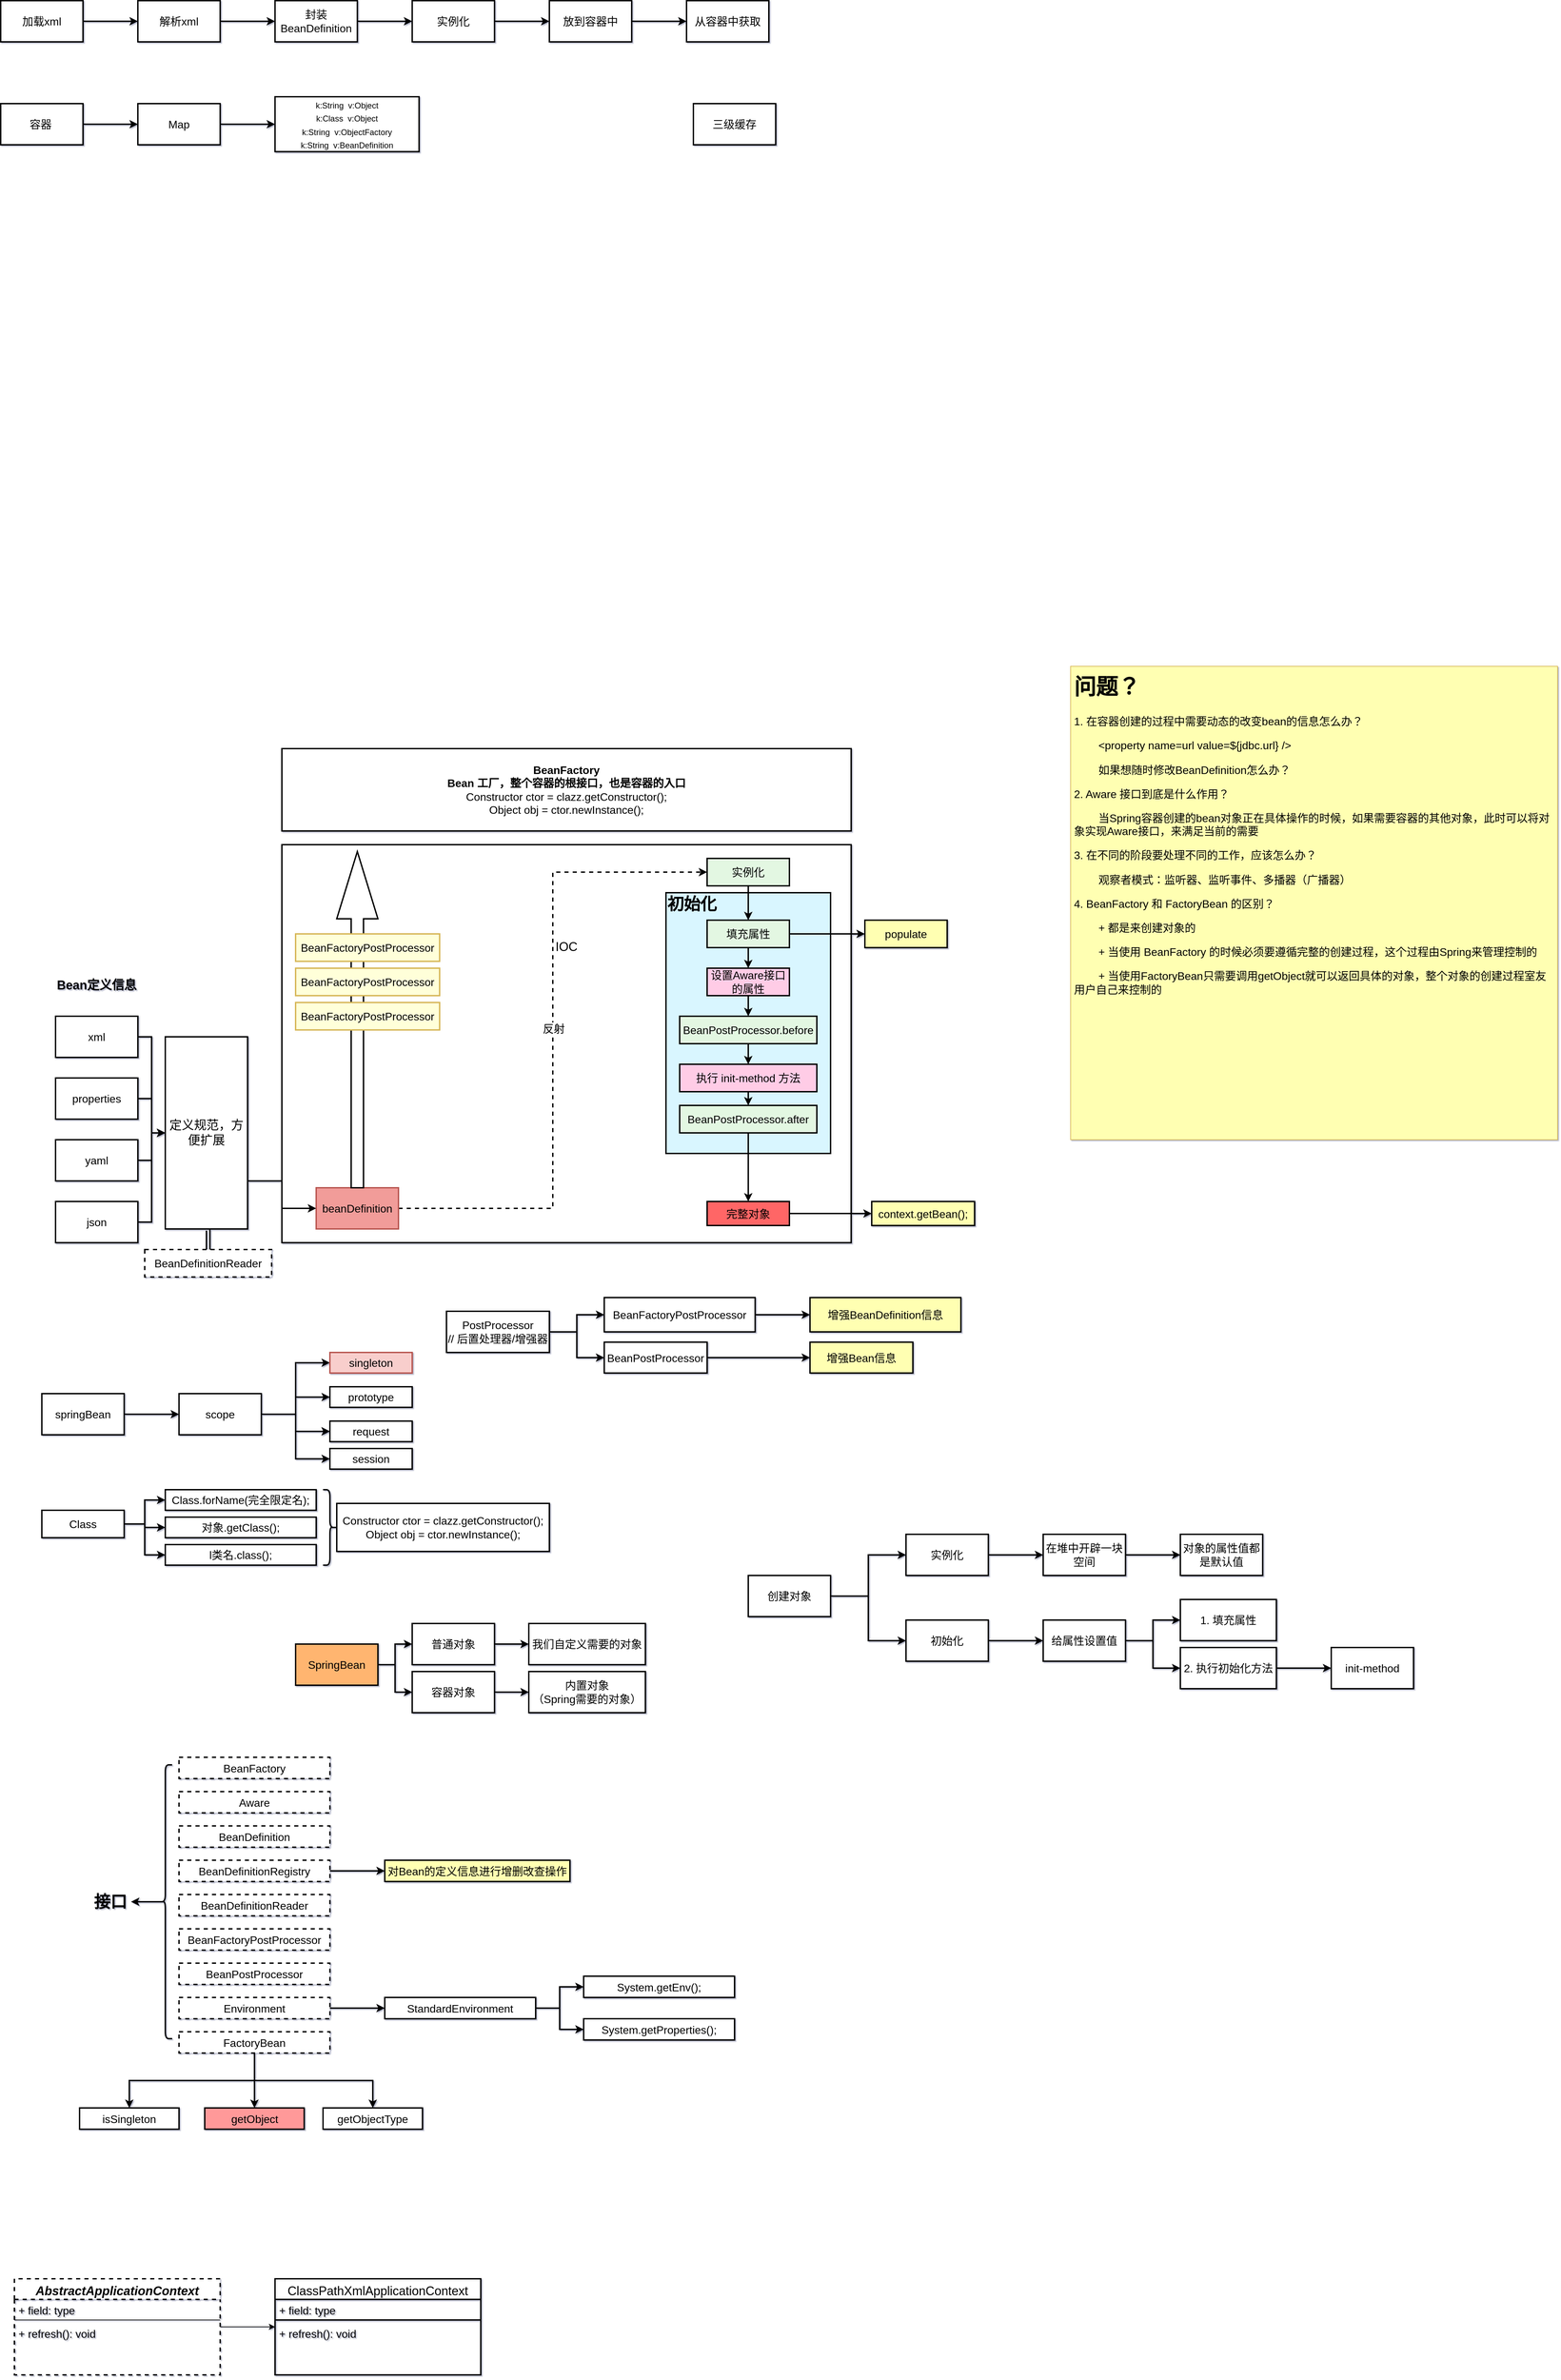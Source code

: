 <mxfile version="16.1.2" type="device"><diagram id="h94k3IBbYcfBOJpzbsNU" name="第 1 页"><mxGraphModel dx="599" dy="926" grid="1" gridSize="10" guides="1" tooltips="1" connect="1" arrows="1" fold="1" page="1" pageScale="1" pageWidth="99999900" pageHeight="9999900" background="#ffffff" math="0" shadow="1"><root><mxCell id="0"/><mxCell id="kZOmRKZ3ix7xUF9Con5X-1" value="背景色" parent="0"/><mxCell id="1" parent="0"/><mxCell id="xll1iTBEpc9FRPmBm3gU-3" value="" style="edgeStyle=orthogonalEdgeStyle;rounded=0;orthogonalLoop=1;jettySize=auto;html=1;strokeWidth=2;" parent="1" source="xll1iTBEpc9FRPmBm3gU-1" target="xll1iTBEpc9FRPmBm3gU-2" edge="1"><mxGeometry relative="1" as="geometry"/></mxCell><mxCell id="xll1iTBEpc9FRPmBm3gU-1" value="&lt;font style=&quot;font-size: 16px&quot;&gt;加载xml&lt;/font&gt;" style="rounded=0;whiteSpace=wrap;html=1;strokeWidth=2;" parent="1" vertex="1"><mxGeometry x="60" y="80" width="120" height="60" as="geometry"/></mxCell><mxCell id="xll1iTBEpc9FRPmBm3gU-5" value="" style="edgeStyle=orthogonalEdgeStyle;rounded=0;orthogonalLoop=1;jettySize=auto;html=1;fontSize=12;fillColor=default;strokeWidth=2;" parent="1" source="xll1iTBEpc9FRPmBm3gU-2" target="xll1iTBEpc9FRPmBm3gU-4" edge="1"><mxGeometry relative="1" as="geometry"/></mxCell><mxCell id="xll1iTBEpc9FRPmBm3gU-2" value="&lt;font style=&quot;font-size: 16px&quot;&gt;解析xml&lt;/font&gt;" style="whiteSpace=wrap;html=1;rounded=0;strokeWidth=2;" parent="1" vertex="1"><mxGeometry x="260" y="80" width="120" height="60" as="geometry"/></mxCell><mxCell id="xll1iTBEpc9FRPmBm3gU-7" value="" style="edgeStyle=orthogonalEdgeStyle;rounded=0;orthogonalLoop=1;jettySize=auto;html=1;fontSize=12;fillColor=default;strokeWidth=2;" parent="1" source="xll1iTBEpc9FRPmBm3gU-4" target="xll1iTBEpc9FRPmBm3gU-6" edge="1"><mxGeometry relative="1" as="geometry"/></mxCell><mxCell id="xll1iTBEpc9FRPmBm3gU-4" value="&lt;font style=&quot;font-size: 16px&quot;&gt;封装&lt;br&gt;BeanDefinition&lt;/font&gt;" style="whiteSpace=wrap;html=1;rounded=0;strokeWidth=2;" parent="1" vertex="1"><mxGeometry x="460" y="80" width="120" height="60" as="geometry"/></mxCell><mxCell id="xll1iTBEpc9FRPmBm3gU-9" value="" style="edgeStyle=orthogonalEdgeStyle;rounded=0;orthogonalLoop=1;jettySize=auto;html=1;fontSize=12;fillColor=default;strokeWidth=2;" parent="1" source="xll1iTBEpc9FRPmBm3gU-6" target="xll1iTBEpc9FRPmBm3gU-8" edge="1"><mxGeometry relative="1" as="geometry"/></mxCell><mxCell id="xll1iTBEpc9FRPmBm3gU-6" value="&lt;font style=&quot;font-size: 16px&quot;&gt;实例化&lt;/font&gt;" style="whiteSpace=wrap;html=1;rounded=0;strokeWidth=2;" parent="1" vertex="1"><mxGeometry x="660" y="80" width="120" height="60" as="geometry"/></mxCell><mxCell id="xll1iTBEpc9FRPmBm3gU-11" value="" style="edgeStyle=orthogonalEdgeStyle;rounded=0;orthogonalLoop=1;jettySize=auto;html=1;fontSize=12;fillColor=default;strokeWidth=2;" parent="1" source="xll1iTBEpc9FRPmBm3gU-8" target="xll1iTBEpc9FRPmBm3gU-10" edge="1"><mxGeometry relative="1" as="geometry"/></mxCell><mxCell id="xll1iTBEpc9FRPmBm3gU-8" value="&lt;font style=&quot;font-size: 16px&quot;&gt;放到容器中&lt;/font&gt;" style="whiteSpace=wrap;html=1;rounded=0;strokeWidth=2;" parent="1" vertex="1"><mxGeometry x="860" y="80" width="120" height="60" as="geometry"/></mxCell><mxCell id="xll1iTBEpc9FRPmBm3gU-10" value="&lt;font style=&quot;font-size: 16px&quot;&gt;从容器中获取&lt;/font&gt;" style="whiteSpace=wrap;html=1;rounded=0;strokeWidth=2;" parent="1" vertex="1"><mxGeometry x="1060" y="80" width="120" height="60" as="geometry"/></mxCell><mxCell id="xll1iTBEpc9FRPmBm3gU-15" value="" style="edgeStyle=orthogonalEdgeStyle;rounded=0;orthogonalLoop=1;jettySize=auto;html=1;fontFamily=Helvetica;fontSize=16;fontColor=default;strokeWidth=2;" parent="1" source="xll1iTBEpc9FRPmBm3gU-12" target="xll1iTBEpc9FRPmBm3gU-14" edge="1"><mxGeometry relative="1" as="geometry"/></mxCell><mxCell id="xll1iTBEpc9FRPmBm3gU-12" value="容器&lt;span style=&quot;white-space: pre&quot;&gt;&#9;&lt;/span&gt;" style="rounded=0;whiteSpace=wrap;html=1;fontFamily=Helvetica;fontSize=16;fontColor=default;strokeColor=default;fillColor=default;strokeWidth=2;" parent="1" vertex="1"><mxGeometry x="60" y="230" width="120" height="60" as="geometry"/></mxCell><mxCell id="xll1iTBEpc9FRPmBm3gU-18" value="" style="edgeStyle=orthogonalEdgeStyle;rounded=0;orthogonalLoop=1;jettySize=auto;html=1;fontFamily=Helvetica;fontSize=16;fontColor=default;strokeWidth=2;" parent="1" source="xll1iTBEpc9FRPmBm3gU-14" target="xll1iTBEpc9FRPmBm3gU-17" edge="1"><mxGeometry relative="1" as="geometry"/></mxCell><mxCell id="xll1iTBEpc9FRPmBm3gU-14" value="Map" style="rounded=0;whiteSpace=wrap;html=1;fontFamily=Helvetica;fontSize=16;fontColor=default;strokeColor=default;fillColor=default;strokeWidth=2;" parent="1" vertex="1"><mxGeometry x="260" y="230" width="120" height="60" as="geometry"/></mxCell><mxCell id="xll1iTBEpc9FRPmBm3gU-17" value="&lt;font style=&quot;font-size: 12px&quot;&gt;k:String&amp;nbsp; v:Object&lt;br&gt;k:Class&amp;nbsp; v:Object&lt;br&gt;k:String&amp;nbsp; v:ObjectFactory&lt;br&gt;k:String&amp;nbsp; v:BeanDefinition&lt;/font&gt;" style="rounded=0;whiteSpace=wrap;html=1;fontFamily=Helvetica;fontSize=16;fontColor=default;strokeColor=default;fillColor=default;strokeWidth=2;" parent="1" vertex="1"><mxGeometry x="460" y="220" width="210" height="80" as="geometry"/></mxCell><mxCell id="xll1iTBEpc9FRPmBm3gU-21" value="三级缓存" style="rounded=0;whiteSpace=wrap;html=1;fontFamily=Helvetica;fontSize=16;fontColor=default;strokeColor=default;fillColor=default;strokeWidth=2;" parent="1" vertex="1"><mxGeometry x="1070" y="230" width="120" height="60" as="geometry"/></mxCell><mxCell id="xll1iTBEpc9FRPmBm3gU-32" style="edgeStyle=orthogonalEdgeStyle;rounded=0;orthogonalLoop=1;jettySize=auto;html=1;exitX=1;exitY=0.5;exitDx=0;exitDy=0;entryX=0;entryY=0.5;entryDx=0;entryDy=0;fontFamily=Helvetica;fontSize=16;fontColor=default;strokeWidth=2;" parent="1" source="xll1iTBEpc9FRPmBm3gU-23" target="xll1iTBEpc9FRPmBm3gU-30" edge="1"><mxGeometry relative="1" as="geometry"/></mxCell><mxCell id="xll1iTBEpc9FRPmBm3gU-23" value="xml" style="rounded=0;whiteSpace=wrap;html=1;fontFamily=Helvetica;fontSize=16;fontColor=default;strokeColor=default;fillColor=default;strokeWidth=2;" parent="1" vertex="1"><mxGeometry x="140" y="1560" width="120" height="60" as="geometry"/></mxCell><mxCell id="xll1iTBEpc9FRPmBm3gU-24" value="&lt;font style=&quot;font-size: 18px&quot;&gt;&lt;b&gt;Bean定义信息&lt;/b&gt;&lt;/font&gt;" style="text;html=1;strokeColor=none;fillColor=none;align=center;verticalAlign=middle;whiteSpace=wrap;rounded=0;fontFamily=Helvetica;fontSize=12;fontColor=default;strokeWidth=2;" parent="1" vertex="1"><mxGeometry x="140" y="1500" width="120" height="30" as="geometry"/></mxCell><mxCell id="xll1iTBEpc9FRPmBm3gU-34" style="edgeStyle=orthogonalEdgeStyle;rounded=0;orthogonalLoop=1;jettySize=auto;html=1;exitX=1;exitY=0.5;exitDx=0;exitDy=0;entryX=0;entryY=0.5;entryDx=0;entryDy=0;fontFamily=Helvetica;fontSize=16;fontColor=default;strokeWidth=2;" parent="1" source="xll1iTBEpc9FRPmBm3gU-25" target="xll1iTBEpc9FRPmBm3gU-30" edge="1"><mxGeometry relative="1" as="geometry"/></mxCell><mxCell id="xll1iTBEpc9FRPmBm3gU-25" value="properties" style="rounded=0;whiteSpace=wrap;html=1;fontFamily=Helvetica;fontSize=16;fontColor=default;strokeColor=default;fillColor=default;strokeWidth=2;" parent="1" vertex="1"><mxGeometry x="140" y="1650" width="120" height="60" as="geometry"/></mxCell><mxCell id="xll1iTBEpc9FRPmBm3gU-36" style="edgeStyle=orthogonalEdgeStyle;rounded=0;orthogonalLoop=1;jettySize=auto;html=1;exitX=1;exitY=0.5;exitDx=0;exitDy=0;entryX=0;entryY=0.5;entryDx=0;entryDy=0;fontFamily=Helvetica;fontSize=16;fontColor=default;strokeWidth=2;" parent="1" source="xll1iTBEpc9FRPmBm3gU-26" target="xll1iTBEpc9FRPmBm3gU-30" edge="1"><mxGeometry relative="1" as="geometry"/></mxCell><mxCell id="xll1iTBEpc9FRPmBm3gU-26" value="yaml" style="rounded=0;whiteSpace=wrap;html=1;fontFamily=Helvetica;fontSize=16;fontColor=default;strokeColor=default;fillColor=default;strokeWidth=2;" parent="1" vertex="1"><mxGeometry x="140" y="1740" width="120" height="60" as="geometry"/></mxCell><mxCell id="xll1iTBEpc9FRPmBm3gU-27" value="IOC&lt;br&gt;&lt;br&gt;&lt;br&gt;&lt;br&gt;&lt;br&gt;&lt;br&gt;&lt;br&gt;&lt;br&gt;&lt;br&gt;&lt;br&gt;&lt;br&gt;&lt;br&gt;&lt;br&gt;&lt;br&gt;" style="rounded=0;whiteSpace=wrap;html=1;fontFamily=Helvetica;fontSize=18;fontColor=default;strokeColor=default;fillColor=default;align=center;strokeWidth=2;" parent="1" vertex="1"><mxGeometry x="470" y="1310" width="830" height="580" as="geometry"/></mxCell><mxCell id="xll1iTBEpc9FRPmBm3gU-39" style="edgeStyle=orthogonalEdgeStyle;rounded=0;orthogonalLoop=1;jettySize=auto;html=1;exitX=1;exitY=0.5;exitDx=0;exitDy=0;entryX=0;entryY=0.5;entryDx=0;entryDy=0;fontFamily=Helvetica;fontSize=16;fontColor=default;strokeWidth=2;" parent="1" source="xll1iTBEpc9FRPmBm3gU-28" target="xll1iTBEpc9FRPmBm3gU-30" edge="1"><mxGeometry relative="1" as="geometry"/></mxCell><mxCell id="xll1iTBEpc9FRPmBm3gU-28" value="json" style="rounded=0;whiteSpace=wrap;html=1;fontFamily=Helvetica;fontSize=16;fontColor=default;strokeColor=default;fillColor=default;strokeWidth=2;" parent="1" vertex="1"><mxGeometry x="140" y="1830" width="120" height="60" as="geometry"/></mxCell><mxCell id="xll1iTBEpc9FRPmBm3gU-69" style="edgeStyle=orthogonalEdgeStyle;rounded=0;orthogonalLoop=1;jettySize=auto;html=1;exitX=1;exitY=0.5;exitDx=0;exitDy=0;entryX=0;entryY=0.5;entryDx=0;entryDy=0;fontFamily=Helvetica;fontSize=16;fontColor=default;strokeWidth=2;dashed=1;" parent="1" source="xll1iTBEpc9FRPmBm3gU-29" target="xll1iTBEpc9FRPmBm3gU-68" edge="1"><mxGeometry relative="1" as="geometry"/></mxCell><mxCell id="xll1iTBEpc9FRPmBm3gU-70" value="反射" style="edgeLabel;html=1;align=center;verticalAlign=middle;resizable=0;points=[];fontSize=16;fontFamily=Helvetica;fontColor=default;" parent="xll1iTBEpc9FRPmBm3gU-69" vertex="1" connectable="0"><mxGeometry x="0.038" y="-1" relative="1" as="geometry"><mxPoint y="1" as="offset"/></mxGeometry></mxCell><mxCell id="xll1iTBEpc9FRPmBm3gU-29" value="beanDefinition" style="rounded=0;whiteSpace=wrap;html=1;fontFamily=Helvetica;fontSize=16;strokeColor=#b85450;fillColor=#F19C99;strokeWidth=2;" parent="1" vertex="1"><mxGeometry x="520" y="1810" width="120" height="60" as="geometry"/></mxCell><mxCell id="xll1iTBEpc9FRPmBm3gU-41" style="edgeStyle=orthogonalEdgeStyle;rounded=0;orthogonalLoop=1;jettySize=auto;html=1;exitX=1;exitY=0.75;exitDx=0;exitDy=0;entryX=0;entryY=0.5;entryDx=0;entryDy=0;fontFamily=Helvetica;fontSize=16;fontColor=default;strokeWidth=2;" parent="1" source="xll1iTBEpc9FRPmBm3gU-30" target="xll1iTBEpc9FRPmBm3gU-29" edge="1"><mxGeometry relative="1" as="geometry"/></mxCell><mxCell id="xll1iTBEpc9FRPmBm3gU-121" style="edgeStyle=orthogonalEdgeStyle;rounded=0;orthogonalLoop=1;jettySize=auto;html=1;exitX=0.5;exitY=1;exitDx=0;exitDy=0;entryX=0.5;entryY=0;entryDx=0;entryDy=0;fontFamily=Helvetica;fontSize=16;fontColor=default;strokeWidth=2;shape=link;" parent="1" source="xll1iTBEpc9FRPmBm3gU-30" target="xll1iTBEpc9FRPmBm3gU-31" edge="1"><mxGeometry relative="1" as="geometry"/></mxCell><mxCell id="xll1iTBEpc9FRPmBm3gU-30" value="定义规范，方便扩展" style="rounded=0;whiteSpace=wrap;html=1;fontFamily=Helvetica;fontSize=18;fontColor=default;strokeColor=default;fillColor=default;strokeWidth=2;" parent="1" vertex="1"><mxGeometry x="300" y="1590" width="120" height="280" as="geometry"/></mxCell><mxCell id="xll1iTBEpc9FRPmBm3gU-31" value="&lt;font style=&quot;font-size: 16px&quot;&gt;BeanDefinitionReader&lt;/font&gt;" style="rounded=0;whiteSpace=wrap;html=1;fontFamily=Helvetica;fontSize=18;fontColor=default;strokeColor=default;fillColor=default;strokeWidth=2;dashed=1;" parent="1" vertex="1"><mxGeometry x="270" y="1900" width="185" height="40" as="geometry"/></mxCell><mxCell id="xll1iTBEpc9FRPmBm3gU-44" value="" style="edgeStyle=orthogonalEdgeStyle;rounded=0;orthogonalLoop=1;jettySize=auto;html=1;fontFamily=Helvetica;fontSize=16;fontColor=default;strokeWidth=2;" parent="1" source="xll1iTBEpc9FRPmBm3gU-42" target="xll1iTBEpc9FRPmBm3gU-43" edge="1"><mxGeometry relative="1" as="geometry"/></mxCell><mxCell id="xll1iTBEpc9FRPmBm3gU-42" value="springBean" style="rounded=0;whiteSpace=wrap;html=1;fontFamily=Helvetica;fontSize=16;fontColor=default;strokeColor=default;fillColor=default;strokeWidth=2;" parent="1" vertex="1"><mxGeometry x="120" y="2110" width="120" height="60" as="geometry"/></mxCell><mxCell id="xll1iTBEpc9FRPmBm3gU-50" value="" style="edgeStyle=orthogonalEdgeStyle;rounded=0;orthogonalLoop=1;jettySize=auto;html=1;fontFamily=Helvetica;fontSize=16;fontColor=default;strokeWidth=2;" parent="1" source="xll1iTBEpc9FRPmBm3gU-43" target="xll1iTBEpc9FRPmBm3gU-49" edge="1"><mxGeometry relative="1" as="geometry"/></mxCell><mxCell id="xll1iTBEpc9FRPmBm3gU-54" style="edgeStyle=orthogonalEdgeStyle;rounded=0;orthogonalLoop=1;jettySize=auto;html=1;exitX=1;exitY=0.5;exitDx=0;exitDy=0;entryX=0;entryY=0.5;entryDx=0;entryDy=0;fontFamily=Helvetica;fontSize=16;fontColor=default;strokeWidth=2;" parent="1" source="xll1iTBEpc9FRPmBm3gU-43" target="xll1iTBEpc9FRPmBm3gU-51" edge="1"><mxGeometry relative="1" as="geometry"/></mxCell><mxCell id="xll1iTBEpc9FRPmBm3gU-55" style="edgeStyle=orthogonalEdgeStyle;rounded=0;orthogonalLoop=1;jettySize=auto;html=1;exitX=1;exitY=0.5;exitDx=0;exitDy=0;entryX=0;entryY=0.5;entryDx=0;entryDy=0;fontFamily=Helvetica;fontSize=16;fontColor=default;strokeWidth=2;" parent="1" source="xll1iTBEpc9FRPmBm3gU-43" target="xll1iTBEpc9FRPmBm3gU-53" edge="1"><mxGeometry relative="1" as="geometry"/></mxCell><mxCell id="xll1iTBEpc9FRPmBm3gU-65" value="" style="edgeStyle=orthogonalEdgeStyle;rounded=0;orthogonalLoop=1;jettySize=auto;html=1;fontFamily=Helvetica;fontSize=16;fontColor=default;strokeWidth=2;" parent="1" source="xll1iTBEpc9FRPmBm3gU-43" target="xll1iTBEpc9FRPmBm3gU-51" edge="1"><mxGeometry relative="1" as="geometry"/></mxCell><mxCell id="xll1iTBEpc9FRPmBm3gU-66" style="edgeStyle=orthogonalEdgeStyle;rounded=0;orthogonalLoop=1;jettySize=auto;html=1;exitX=1;exitY=0.5;exitDx=0;exitDy=0;entryX=0;entryY=0.5;entryDx=0;entryDy=0;fontFamily=Helvetica;fontSize=16;fontColor=default;strokeWidth=2;" parent="1" source="xll1iTBEpc9FRPmBm3gU-43" target="xll1iTBEpc9FRPmBm3gU-45" edge="1"><mxGeometry relative="1" as="geometry"/></mxCell><mxCell id="xll1iTBEpc9FRPmBm3gU-43" value="scope" style="rounded=0;whiteSpace=wrap;html=1;fontFamily=Helvetica;fontSize=16;fontColor=default;strokeColor=default;fillColor=default;strokeWidth=2;" parent="1" vertex="1"><mxGeometry x="320" y="2110" width="120" height="60" as="geometry"/></mxCell><mxCell id="xll1iTBEpc9FRPmBm3gU-45" value="singleton" style="rounded=0;whiteSpace=wrap;html=1;fontFamily=Helvetica;fontSize=16;strokeColor=#b85450;fillColor=#f8cecc;strokeWidth=2;" parent="1" vertex="1"><mxGeometry x="540" y="2050" width="120" height="30" as="geometry"/></mxCell><mxCell id="xll1iTBEpc9FRPmBm3gU-49" value="prototype" style="rounded=0;whiteSpace=wrap;html=1;fontFamily=Helvetica;fontSize=16;fontColor=default;strokeColor=default;fillColor=default;strokeWidth=2;" parent="1" vertex="1"><mxGeometry x="540" y="2100" width="120" height="30" as="geometry"/></mxCell><mxCell id="xll1iTBEpc9FRPmBm3gU-51" value="request" style="rounded=0;whiteSpace=wrap;html=1;fontFamily=Helvetica;fontSize=16;fontColor=default;strokeColor=default;fillColor=default;strokeWidth=2;" parent="1" vertex="1"><mxGeometry x="540" y="2150" width="120" height="30" as="geometry"/></mxCell><mxCell id="xll1iTBEpc9FRPmBm3gU-53" value="session" style="rounded=0;whiteSpace=wrap;html=1;fontFamily=Helvetica;fontSize=16;fontColor=default;strokeColor=default;fillColor=default;strokeWidth=2;" parent="1" vertex="1"><mxGeometry x="540" y="2190" width="120" height="30" as="geometry"/></mxCell><mxCell id="xll1iTBEpc9FRPmBm3gU-58" value="" style="edgeStyle=orthogonalEdgeStyle;rounded=0;orthogonalLoop=1;jettySize=auto;html=1;fontFamily=Helvetica;fontSize=16;fontColor=default;strokeWidth=2;" parent="1" source="xll1iTBEpc9FRPmBm3gU-56" target="xll1iTBEpc9FRPmBm3gU-57" edge="1"><mxGeometry relative="1" as="geometry"/></mxCell><mxCell id="xll1iTBEpc9FRPmBm3gU-61" style="edgeStyle=orthogonalEdgeStyle;rounded=0;orthogonalLoop=1;jettySize=auto;html=1;exitX=1;exitY=0.5;exitDx=0;exitDy=0;entryX=0;entryY=0.5;entryDx=0;entryDy=0;fontFamily=Helvetica;fontSize=16;fontColor=default;strokeWidth=2;" parent="1" source="xll1iTBEpc9FRPmBm3gU-56" target="xll1iTBEpc9FRPmBm3gU-59" edge="1"><mxGeometry relative="1" as="geometry"/></mxCell><mxCell id="xll1iTBEpc9FRPmBm3gU-62" style="edgeStyle=orthogonalEdgeStyle;rounded=0;orthogonalLoop=1;jettySize=auto;html=1;exitX=1;exitY=0.5;exitDx=0;exitDy=0;entryX=0;entryY=0.5;entryDx=0;entryDy=0;fontFamily=Helvetica;fontSize=16;fontColor=default;strokeWidth=2;" parent="1" source="xll1iTBEpc9FRPmBm3gU-56" target="xll1iTBEpc9FRPmBm3gU-60" edge="1"><mxGeometry relative="1" as="geometry"/></mxCell><mxCell id="xll1iTBEpc9FRPmBm3gU-56" value="Class" style="rounded=0;whiteSpace=wrap;html=1;fontFamily=Helvetica;fontSize=16;fontColor=default;strokeColor=default;strokeWidth=2;fillColor=default;" parent="1" vertex="1"><mxGeometry x="120" y="2280" width="120" height="40" as="geometry"/></mxCell><mxCell id="xll1iTBEpc9FRPmBm3gU-57" value="Class.forName(完全限定名);" style="rounded=0;whiteSpace=wrap;html=1;fontFamily=Helvetica;fontSize=16;fontColor=default;strokeColor=default;strokeWidth=2;fillColor=default;" parent="1" vertex="1"><mxGeometry x="300" y="2250" width="220" height="30" as="geometry"/></mxCell><mxCell id="xll1iTBEpc9FRPmBm3gU-59" value="对象.getClass();" style="rounded=0;whiteSpace=wrap;html=1;fontFamily=Helvetica;fontSize=16;fontColor=default;strokeColor=default;strokeWidth=2;fillColor=default;" parent="1" vertex="1"><mxGeometry x="300" y="2290" width="220" height="30" as="geometry"/></mxCell><mxCell id="xll1iTBEpc9FRPmBm3gU-60" value="l类名.class();" style="rounded=0;whiteSpace=wrap;html=1;fontFamily=Helvetica;fontSize=16;fontColor=default;strokeColor=default;strokeWidth=2;fillColor=default;" parent="1" vertex="1"><mxGeometry x="300" y="2330" width="220" height="30" as="geometry"/></mxCell><mxCell id="xll1iTBEpc9FRPmBm3gU-63" value="" style="shape=curlyBracket;whiteSpace=wrap;html=1;rounded=1;flipH=1;fontFamily=Helvetica;fontSize=16;fontColor=default;strokeColor=default;strokeWidth=2;fillColor=default;" parent="1" vertex="1"><mxGeometry x="530" y="2250" width="20" height="110" as="geometry"/></mxCell><mxCell id="xll1iTBEpc9FRPmBm3gU-64" value="Constructor ctor = clazz.getConstructor();&lt;br&gt;Object obj = ctor.newInstance();" style="rounded=0;whiteSpace=wrap;html=1;fontFamily=Helvetica;fontSize=16;fontColor=default;strokeColor=default;strokeWidth=2;fillColor=default;" parent="1" vertex="1"><mxGeometry x="550" y="2270" width="310" height="70" as="geometry"/></mxCell><mxCell id="xll1iTBEpc9FRPmBm3gU-67" value="&lt;b&gt;BeanFactory&lt;br&gt;Bean 工厂，整个容器的根接口，也是容器的入口&lt;br&gt;&lt;/b&gt;Constructor ctor = clazz.getConstructor();&lt;br&gt;Object obj = ctor.newInstance();&lt;b&gt;&lt;br&gt;&lt;/b&gt;" style="rounded=0;whiteSpace=wrap;html=1;fontFamily=Helvetica;fontSize=16;fontColor=default;strokeColor=default;strokeWidth=2;fillColor=default;" parent="1" vertex="1"><mxGeometry x="470" y="1170" width="830" height="120" as="geometry"/></mxCell><mxCell id="xll1iTBEpc9FRPmBm3gU-68" value="实例化" style="rounded=0;whiteSpace=wrap;html=1;fontFamily=Helvetica;fontSize=16;fontColor=default;strokeColor=default;fillColor=#E3F7E2;strokeWidth=2;" parent="1" vertex="1"><mxGeometry x="1090" y="1330" width="120" height="40" as="geometry"/></mxCell><mxCell id="xll1iTBEpc9FRPmBm3gU-71" value="&lt;p style=&quot;line-height: 0&quot;&gt;&lt;/p&gt;&lt;h1&gt;问题？&lt;/h1&gt;&lt;p&gt;1. 在容器创建的过程中需要动态的改变bean的信息怎么办？&lt;/p&gt;&lt;p&gt;&lt;span style=&quot;white-space: pre&quot;&gt;&#9;&lt;/span&gt;&amp;lt;property name=url value=${jdbc.url} /&amp;gt;&lt;br&gt;&lt;/p&gt;&lt;p&gt;&lt;span style=&quot;white-space: pre&quot;&gt;&#9;&lt;/span&gt;如果想随时修改BeanDefinition怎么办？&lt;br&gt;&lt;/p&gt;&lt;p&gt;2. Aware 接口到底是什么作用？&lt;/p&gt;&lt;p&gt;&lt;span style=&quot;white-space: pre&quot;&gt;&#9;&lt;/span&gt;当Spring容器创建的bean对象正在具体操作的时候，如果需要容器的其他对象，此时可以将对象实现Aware接口，来满足当前的需要&lt;br&gt;&lt;/p&gt;&lt;p&gt;3. 在不同的阶段要处理不同的工作，应该怎么办？&lt;/p&gt;&lt;p&gt;&lt;span style=&quot;white-space: pre&quot;&gt;&#9;&lt;/span&gt;观察者模式：监听器、监听事件、多播器（广播器）&lt;br&gt;&lt;/p&gt;&lt;p&gt;4. BeanFactory 和 FactoryBean 的区别？&lt;/p&gt;&lt;p&gt;&lt;span style=&quot;white-space: pre&quot;&gt;&#9;&lt;/span&gt;+ 都是来创建对象的&lt;br&gt;&lt;/p&gt;&lt;p&gt;&lt;span style=&quot;white-space: pre&quot;&gt;&#9;&lt;/span&gt;+ 当使用 BeanFactory 的时候必须要遵循完整的创建过程，这个过程由Spring来管理控制的&lt;br&gt;&lt;/p&gt;&lt;p&gt;&lt;span style=&quot;white-space: pre&quot;&gt;&#9;&lt;/span&gt;+ 当使用FactoryBean只需要调用getObject就可以返回具体的对象，整个对象的创建过程室友用户自己来控制的&lt;br&gt;&lt;/p&gt;&lt;p&gt;&lt;/p&gt;" style="text;html=1;strokeColor=#d6b656;fillColor=#FFFFB2;spacing=5;spacingTop=-20;whiteSpace=wrap;overflow=hidden;rounded=0;fontFamily=Helvetica;fontSize=16;" parent="1" vertex="1"><mxGeometry x="1620" y="1050" width="710" height="690" as="geometry"/></mxCell><mxCell id="xll1iTBEpc9FRPmBm3gU-72" value="" style="shape=singleArrow;direction=north;whiteSpace=wrap;html=1;rounded=0;fontFamily=Helvetica;fontSize=16;fontColor=default;strokeColor=default;strokeWidth=2;fillColor=none;" parent="1" vertex="1"><mxGeometry x="550" y="1320" width="60" height="490" as="geometry"/></mxCell><mxCell id="xll1iTBEpc9FRPmBm3gU-73" value="BeanFactoryPostProcessor" style="rounded=0;whiteSpace=wrap;html=1;fontFamily=Helvetica;fontSize=16;strokeColor=#d6b656;fillColor=#FFFFD9;strokeWidth=2;" parent="1" vertex="1"><mxGeometry x="490" y="1440" width="210" height="40" as="geometry"/></mxCell><mxCell id="xll1iTBEpc9FRPmBm3gU-76" value="" style="edgeStyle=orthogonalEdgeStyle;rounded=0;orthogonalLoop=1;jettySize=auto;html=1;fontFamily=Helvetica;fontSize=16;fontColor=default;strokeWidth=2;" parent="1" source="xll1iTBEpc9FRPmBm3gU-74" target="xll1iTBEpc9FRPmBm3gU-75" edge="1"><mxGeometry relative="1" as="geometry"/></mxCell><mxCell id="xll1iTBEpc9FRPmBm3gU-78" value="" style="edgeStyle=orthogonalEdgeStyle;rounded=0;orthogonalLoop=1;jettySize=auto;html=1;fontFamily=Helvetica;fontSize=16;fontColor=default;strokeWidth=2;" parent="1" source="xll1iTBEpc9FRPmBm3gU-74" target="xll1iTBEpc9FRPmBm3gU-77" edge="1"><mxGeometry relative="1" as="geometry"/></mxCell><mxCell id="xll1iTBEpc9FRPmBm3gU-74" value="PostProcessor&lt;br&gt;// 后置处理器/增强器" style="rounded=0;whiteSpace=wrap;html=1;fontFamily=Helvetica;fontSize=16;fontColor=default;strokeColor=default;fillColor=default;strokeWidth=2;" parent="1" vertex="1"><mxGeometry x="710" y="1990" width="150" height="60" as="geometry"/></mxCell><mxCell id="xll1iTBEpc9FRPmBm3gU-80" value="" style="edgeStyle=orthogonalEdgeStyle;rounded=0;orthogonalLoop=1;jettySize=auto;html=1;fontFamily=Helvetica;fontSize=16;fontColor=default;strokeWidth=2;" parent="1" source="xll1iTBEpc9FRPmBm3gU-75" target="xll1iTBEpc9FRPmBm3gU-79" edge="1"><mxGeometry relative="1" as="geometry"/></mxCell><mxCell id="xll1iTBEpc9FRPmBm3gU-75" value="BeanFactoryPostProcessor" style="rounded=0;whiteSpace=wrap;html=1;fontFamily=Helvetica;fontSize=16;fontColor=default;strokeColor=default;fillColor=default;strokeWidth=2;" parent="1" vertex="1"><mxGeometry x="940" y="1970" width="220" height="50" as="geometry"/></mxCell><mxCell id="xll1iTBEpc9FRPmBm3gU-82" value="" style="edgeStyle=orthogonalEdgeStyle;rounded=0;orthogonalLoop=1;jettySize=auto;html=1;fontFamily=Helvetica;fontSize=16;fontColor=default;strokeWidth=2;" parent="1" source="xll1iTBEpc9FRPmBm3gU-77" target="xll1iTBEpc9FRPmBm3gU-81" edge="1"><mxGeometry relative="1" as="geometry"/></mxCell><mxCell id="xll1iTBEpc9FRPmBm3gU-77" value="BeanPostProcessor" style="rounded=0;whiteSpace=wrap;html=1;fontFamily=Helvetica;fontSize=16;fontColor=default;strokeColor=default;fillColor=default;strokeWidth=2;" parent="1" vertex="1"><mxGeometry x="940" y="2035" width="150" height="45" as="geometry"/></mxCell><mxCell id="xll1iTBEpc9FRPmBm3gU-79" value="增强BeanDefinition信息" style="rounded=0;whiteSpace=wrap;html=1;fontFamily=Helvetica;fontSize=16;strokeColor=default;fillColor=#FFFFB2;strokeWidth=2;" parent="1" vertex="1"><mxGeometry x="1240" y="1970" width="220" height="50" as="geometry"/></mxCell><mxCell id="xll1iTBEpc9FRPmBm3gU-81" value="增强Bean信息" style="rounded=0;whiteSpace=wrap;html=1;fontFamily=Helvetica;fontSize=16;strokeColor=default;fillColor=#FFFFB2;strokeWidth=2;" parent="1" vertex="1"><mxGeometry x="1240" y="2035" width="150" height="45" as="geometry"/></mxCell><mxCell id="xll1iTBEpc9FRPmBm3gU-83" value="BeanFactoryPostProcessor" style="rounded=0;whiteSpace=wrap;html=1;fontFamily=Helvetica;fontSize=16;fontColor=default;strokeColor=#d6b656;fillColor=#FFFFD9;strokeWidth=2;" parent="1" vertex="1"><mxGeometry x="490" y="1490" width="210" height="40" as="geometry"/></mxCell><mxCell id="xll1iTBEpc9FRPmBm3gU-84" value="BeanFactoryPostProcessor" style="rounded=0;whiteSpace=wrap;html=1;fontFamily=Helvetica;fontSize=16;fontColor=default;strokeColor=#d6b656;fillColor=#FFFFD9;strokeWidth=2;" parent="1" vertex="1"><mxGeometry x="490" y="1540" width="210" height="40" as="geometry"/></mxCell><mxCell id="xll1iTBEpc9FRPmBm3gU-88" value="" style="edgeStyle=orthogonalEdgeStyle;rounded=0;orthogonalLoop=1;jettySize=auto;html=1;fontFamily=Helvetica;fontSize=16;fontColor=default;strokeWidth=2;" parent="1" source="xll1iTBEpc9FRPmBm3gU-85" target="xll1iTBEpc9FRPmBm3gU-87" edge="1"><mxGeometry relative="1" as="geometry"/></mxCell><mxCell id="xll1iTBEpc9FRPmBm3gU-85" value="实例化" style="rounded=0;whiteSpace=wrap;html=1;fontFamily=Helvetica;fontSize=16;fontColor=default;strokeColor=default;fillColor=default;strokeWidth=2;" parent="1" vertex="1"><mxGeometry x="1380" y="2315" width="120" height="60" as="geometry"/></mxCell><mxCell id="xll1iTBEpc9FRPmBm3gU-92" value="" style="edgeStyle=orthogonalEdgeStyle;rounded=0;orthogonalLoop=1;jettySize=auto;html=1;fontFamily=Helvetica;fontSize=16;fontColor=default;strokeWidth=2;" parent="1" source="xll1iTBEpc9FRPmBm3gU-86" target="xll1iTBEpc9FRPmBm3gU-91" edge="1"><mxGeometry relative="1" as="geometry"/></mxCell><mxCell id="xll1iTBEpc9FRPmBm3gU-86" value="初始化" style="rounded=0;whiteSpace=wrap;html=1;fontFamily=Helvetica;fontSize=16;fontColor=default;strokeColor=default;fillColor=default;strokeWidth=2;" parent="1" vertex="1"><mxGeometry x="1380" y="2440" width="120" height="60" as="geometry"/></mxCell><mxCell id="xll1iTBEpc9FRPmBm3gU-90" value="" style="edgeStyle=orthogonalEdgeStyle;rounded=0;orthogonalLoop=1;jettySize=auto;html=1;fontFamily=Helvetica;fontSize=16;fontColor=default;strokeWidth=2;" parent="1" source="xll1iTBEpc9FRPmBm3gU-87" target="xll1iTBEpc9FRPmBm3gU-89" edge="1"><mxGeometry relative="1" as="geometry"/></mxCell><mxCell id="xll1iTBEpc9FRPmBm3gU-87" value="在堆中开辟一块空间" style="rounded=0;whiteSpace=wrap;html=1;fontFamily=Helvetica;fontSize=16;fontColor=default;strokeColor=default;fillColor=default;strokeWidth=2;" parent="1" vertex="1"><mxGeometry x="1580" y="2315" width="120" height="60" as="geometry"/></mxCell><mxCell id="xll1iTBEpc9FRPmBm3gU-89" value="对象的属性值都是默认值" style="rounded=0;whiteSpace=wrap;html=1;fontFamily=Helvetica;fontSize=16;fontColor=default;strokeColor=default;fillColor=default;strokeWidth=2;" parent="1" vertex="1"><mxGeometry x="1780" y="2315" width="120" height="60" as="geometry"/></mxCell><mxCell id="xll1iTBEpc9FRPmBm3gU-94" value="" style="edgeStyle=orthogonalEdgeStyle;rounded=0;orthogonalLoop=1;jettySize=auto;html=1;fontFamily=Helvetica;fontSize=16;fontColor=default;strokeWidth=2;" parent="1" source="xll1iTBEpc9FRPmBm3gU-91" target="xll1iTBEpc9FRPmBm3gU-93" edge="1"><mxGeometry relative="1" as="geometry"/></mxCell><mxCell id="xll1iTBEpc9FRPmBm3gU-96" value="" style="edgeStyle=orthogonalEdgeStyle;rounded=0;orthogonalLoop=1;jettySize=auto;html=1;fontFamily=Helvetica;fontSize=16;fontColor=default;strokeWidth=2;" parent="1" source="xll1iTBEpc9FRPmBm3gU-91" target="xll1iTBEpc9FRPmBm3gU-95" edge="1"><mxGeometry relative="1" as="geometry"/></mxCell><mxCell id="xll1iTBEpc9FRPmBm3gU-91" value="给属性设置值" style="rounded=0;whiteSpace=wrap;html=1;fontFamily=Helvetica;fontSize=16;fontColor=default;strokeColor=default;fillColor=default;strokeWidth=2;" parent="1" vertex="1"><mxGeometry x="1580" y="2440" width="120" height="60" as="geometry"/></mxCell><mxCell id="xll1iTBEpc9FRPmBm3gU-93" value="1. 填充属性" style="rounded=0;whiteSpace=wrap;html=1;fontFamily=Helvetica;fontSize=16;fontColor=default;strokeColor=default;fillColor=default;strokeWidth=2;" parent="1" vertex="1"><mxGeometry x="1780" y="2410" width="140" height="60" as="geometry"/></mxCell><mxCell id="xll1iTBEpc9FRPmBm3gU-98" value="" style="edgeStyle=orthogonalEdgeStyle;rounded=0;orthogonalLoop=1;jettySize=auto;html=1;fontFamily=Helvetica;fontSize=16;fontColor=default;strokeWidth=2;" parent="1" source="xll1iTBEpc9FRPmBm3gU-95" target="xll1iTBEpc9FRPmBm3gU-97" edge="1"><mxGeometry relative="1" as="geometry"/></mxCell><mxCell id="xll1iTBEpc9FRPmBm3gU-95" value="2. 执行初始化方法" style="rounded=0;whiteSpace=wrap;html=1;fontFamily=Helvetica;fontSize=16;fontColor=default;strokeColor=default;fillColor=default;strokeWidth=2;" parent="1" vertex="1"><mxGeometry x="1780" y="2480" width="140" height="60" as="geometry"/></mxCell><mxCell id="xll1iTBEpc9FRPmBm3gU-97" value="init-method" style="rounded=0;whiteSpace=wrap;html=1;fontFamily=Helvetica;fontSize=16;fontColor=default;strokeColor=default;fillColor=default;strokeWidth=2;" parent="1" vertex="1"><mxGeometry x="2000" y="2480" width="120" height="60" as="geometry"/></mxCell><mxCell id="xll1iTBEpc9FRPmBm3gU-100" style="edgeStyle=orthogonalEdgeStyle;rounded=0;orthogonalLoop=1;jettySize=auto;html=1;exitX=1;exitY=0.5;exitDx=0;exitDy=0;entryX=0;entryY=0.5;entryDx=0;entryDy=0;fontFamily=Helvetica;fontSize=16;fontColor=default;strokeWidth=2;" parent="1" source="xll1iTBEpc9FRPmBm3gU-99" target="xll1iTBEpc9FRPmBm3gU-85" edge="1"><mxGeometry relative="1" as="geometry"/></mxCell><mxCell id="xll1iTBEpc9FRPmBm3gU-101" style="edgeStyle=orthogonalEdgeStyle;rounded=0;orthogonalLoop=1;jettySize=auto;html=1;exitX=1;exitY=0.5;exitDx=0;exitDy=0;entryX=0;entryY=0.5;entryDx=0;entryDy=0;fontFamily=Helvetica;fontSize=16;fontColor=default;strokeWidth=2;" parent="1" source="xll1iTBEpc9FRPmBm3gU-99" target="xll1iTBEpc9FRPmBm3gU-86" edge="1"><mxGeometry relative="1" as="geometry"/></mxCell><mxCell id="xll1iTBEpc9FRPmBm3gU-99" value="创建对象" style="rounded=0;whiteSpace=wrap;html=1;fontFamily=Helvetica;fontSize=16;fontColor=default;strokeColor=default;fillColor=default;strokeWidth=2;" parent="1" vertex="1"><mxGeometry x="1150" y="2375" width="120" height="60" as="geometry"/></mxCell><mxCell id="xll1iTBEpc9FRPmBm3gU-117" value="context.getBean();" style="rounded=0;whiteSpace=wrap;html=1;fontFamily=Helvetica;fontSize=16;fontColor=default;strokeColor=default;fillColor=#FFFFB2;strokeWidth=2;" parent="1" vertex="1"><mxGeometry x="1330" y="1830" width="150" height="35" as="geometry"/></mxCell><mxCell id="xll1iTBEpc9FRPmBm3gU-119" value="populate" style="rounded=0;whiteSpace=wrap;html=1;fontFamily=Helvetica;fontSize=16;fontColor=default;strokeColor=default;fillColor=#FFFFB2;strokeWidth=2;" parent="1" vertex="1"><mxGeometry x="1320" y="1420" width="120" height="40" as="geometry"/></mxCell><mxCell id="xll1iTBEpc9FRPmBm3gU-122" value="&lt;font style=&quot;font-size: 24px&quot;&gt;&lt;b&gt;初始化&lt;br&gt;&lt;br&gt;&lt;br&gt;&lt;br&gt;&lt;br&gt;&lt;br&gt;&lt;br&gt;&lt;br&gt;&lt;br&gt;&lt;br&gt;&lt;br&gt;&lt;br&gt;&lt;/b&gt;&lt;br&gt;&lt;/font&gt;" style="rounded=0;whiteSpace=wrap;html=1;fontFamily=Helvetica;fontSize=16;fontColor=default;strokeColor=default;strokeWidth=2;fillColor=#D9F6FF;align=left;" parent="1" vertex="1"><mxGeometry x="1030" y="1380" width="240" height="380" as="geometry"/></mxCell><mxCell id="xll1iTBEpc9FRPmBm3gU-118" value="" style="edgeStyle=orthogonalEdgeStyle;rounded=0;orthogonalLoop=1;jettySize=auto;html=1;fontFamily=Helvetica;fontSize=16;fontColor=default;strokeWidth=2;" parent="1" source="xll1iTBEpc9FRPmBm3gU-102" target="xll1iTBEpc9FRPmBm3gU-117" edge="1"><mxGeometry relative="1" as="geometry"/></mxCell><mxCell id="xll1iTBEpc9FRPmBm3gU-102" value="完整对象" style="rounded=0;whiteSpace=wrap;html=1;fontFamily=Helvetica;fontSize=16;fontColor=default;strokeColor=default;fillColor=#FF6666;strokeWidth=2;" parent="1" vertex="1"><mxGeometry x="1090" y="1830" width="120" height="35" as="geometry"/></mxCell><mxCell id="xll1iTBEpc9FRPmBm3gU-108" value="" style="edgeStyle=orthogonalEdgeStyle;rounded=0;orthogonalLoop=1;jettySize=auto;html=1;fontFamily=Helvetica;fontSize=16;fontColor=default;strokeWidth=2;" parent="1" source="xll1iTBEpc9FRPmBm3gU-103" target="xll1iTBEpc9FRPmBm3gU-107" edge="1"><mxGeometry relative="1" as="geometry"/></mxCell><mxCell id="xll1iTBEpc9FRPmBm3gU-120" value="" style="edgeStyle=orthogonalEdgeStyle;rounded=0;orthogonalLoop=1;jettySize=auto;html=1;fontFamily=Helvetica;fontSize=16;fontColor=default;strokeWidth=2;" parent="1" source="xll1iTBEpc9FRPmBm3gU-103" target="xll1iTBEpc9FRPmBm3gU-119" edge="1"><mxGeometry relative="1" as="geometry"/></mxCell><mxCell id="xll1iTBEpc9FRPmBm3gU-103" value="填充属性" style="rounded=0;whiteSpace=wrap;html=1;fontFamily=Helvetica;fontSize=16;fontColor=default;strokeColor=default;fillColor=#E3F7E2;strokeWidth=2;" parent="1" vertex="1"><mxGeometry x="1090" y="1420" width="120" height="40" as="geometry"/></mxCell><mxCell id="xll1iTBEpc9FRPmBm3gU-110" value="" style="edgeStyle=orthogonalEdgeStyle;rounded=0;orthogonalLoop=1;jettySize=auto;html=1;fontFamily=Helvetica;fontSize=16;fontColor=default;strokeWidth=2;" parent="1" source="xll1iTBEpc9FRPmBm3gU-107" target="xll1iTBEpc9FRPmBm3gU-109" edge="1"><mxGeometry relative="1" as="geometry"/></mxCell><mxCell id="xll1iTBEpc9FRPmBm3gU-107" value="设置Aware接口的属性" style="rounded=0;whiteSpace=wrap;html=1;fontFamily=Helvetica;fontSize=16;fontColor=default;strokeColor=default;fillColor=#FFCCE6;strokeWidth=2;" parent="1" vertex="1"><mxGeometry x="1090" y="1490" width="120" height="40" as="geometry"/></mxCell><mxCell id="xll1iTBEpc9FRPmBm3gU-114" value="" style="edgeStyle=orthogonalEdgeStyle;rounded=0;orthogonalLoop=1;jettySize=auto;html=1;fontFamily=Helvetica;fontSize=16;fontColor=default;strokeWidth=2;" parent="1" source="xll1iTBEpc9FRPmBm3gU-109" target="xll1iTBEpc9FRPmBm3gU-113" edge="1"><mxGeometry relative="1" as="geometry"/></mxCell><mxCell id="xll1iTBEpc9FRPmBm3gU-109" value="BeanPostProcessor.before" style="rounded=0;whiteSpace=wrap;html=1;fontFamily=Helvetica;fontSize=16;fontColor=default;strokeColor=default;fillColor=#E3F7E2;strokeWidth=2;" parent="1" vertex="1"><mxGeometry x="1050" y="1560" width="200" height="40" as="geometry"/></mxCell><mxCell id="xll1iTBEpc9FRPmBm3gU-111" value="BeanPostProcessor.after" style="rounded=0;whiteSpace=wrap;html=1;fontFamily=Helvetica;fontSize=16;fontColor=default;strokeColor=default;fillColor=#E3F7E2;strokeWidth=2;" parent="1" vertex="1"><mxGeometry x="1050" y="1690" width="200" height="40" as="geometry"/></mxCell><mxCell id="xll1iTBEpc9FRPmBm3gU-115" style="edgeStyle=orthogonalEdgeStyle;rounded=0;orthogonalLoop=1;jettySize=auto;html=1;exitX=0.5;exitY=1;exitDx=0;exitDy=0;entryX=0.5;entryY=0;entryDx=0;entryDy=0;fontFamily=Helvetica;fontSize=16;fontColor=default;strokeWidth=2;" parent="1" source="xll1iTBEpc9FRPmBm3gU-113" target="xll1iTBEpc9FRPmBm3gU-111" edge="1"><mxGeometry relative="1" as="geometry"/></mxCell><mxCell id="xll1iTBEpc9FRPmBm3gU-113" value="执行 init-method 方法" style="rounded=0;whiteSpace=wrap;html=1;fontFamily=Helvetica;fontSize=16;fontColor=default;strokeColor=default;fillColor=#FFCCE6;strokeWidth=2;" parent="1" vertex="1"><mxGeometry x="1050" y="1630" width="200" height="40" as="geometry"/></mxCell><mxCell id="xll1iTBEpc9FRPmBm3gU-105" style="edgeStyle=orthogonalEdgeStyle;rounded=0;orthogonalLoop=1;jettySize=auto;html=1;exitX=0.5;exitY=1;exitDx=0;exitDy=0;entryX=0.5;entryY=0;entryDx=0;entryDy=0;fontFamily=Helvetica;fontSize=16;fontColor=default;strokeWidth=2;" parent="1" source="xll1iTBEpc9FRPmBm3gU-68" target="xll1iTBEpc9FRPmBm3gU-103" edge="1"><mxGeometry relative="1" as="geometry"/></mxCell><mxCell id="xll1iTBEpc9FRPmBm3gU-116" style="edgeStyle=orthogonalEdgeStyle;rounded=0;orthogonalLoop=1;jettySize=auto;html=1;exitX=0.5;exitY=1;exitDx=0;exitDy=0;entryX=0.5;entryY=0;entryDx=0;entryDy=0;fontFamily=Helvetica;fontSize=16;fontColor=default;strokeWidth=2;" parent="1" source="xll1iTBEpc9FRPmBm3gU-111" target="xll1iTBEpc9FRPmBm3gU-102" edge="1"><mxGeometry relative="1" as="geometry"/></mxCell><mxCell id="xll1iTBEpc9FRPmBm3gU-128" value="" style="edgeStyle=orthogonalEdgeStyle;rounded=0;orthogonalLoop=1;jettySize=auto;html=1;fontFamily=Helvetica;fontSize=24;fontColor=default;strokeWidth=2;" parent="1" source="xll1iTBEpc9FRPmBm3gU-124" target="xll1iTBEpc9FRPmBm3gU-127" edge="1"><mxGeometry relative="1" as="geometry"/></mxCell><mxCell id="xll1iTBEpc9FRPmBm3gU-130" value="" style="edgeStyle=orthogonalEdgeStyle;rounded=0;orthogonalLoop=1;jettySize=auto;html=1;fontFamily=Helvetica;fontSize=24;fontColor=default;strokeWidth=2;" parent="1" source="xll1iTBEpc9FRPmBm3gU-124" target="xll1iTBEpc9FRPmBm3gU-129" edge="1"><mxGeometry relative="1" as="geometry"/></mxCell><mxCell id="xll1iTBEpc9FRPmBm3gU-124" value="SpringBean" style="rounded=0;whiteSpace=wrap;html=1;fontFamily=Helvetica;fontSize=16;fontColor=default;strokeColor=default;fillColor=#FFB570;strokeWidth=2;" parent="1" vertex="1"><mxGeometry x="490" y="2475" width="120" height="60" as="geometry"/></mxCell><mxCell id="xll1iTBEpc9FRPmBm3gU-134" value="" style="edgeStyle=orthogonalEdgeStyle;rounded=0;orthogonalLoop=1;jettySize=auto;html=1;fontFamily=Helvetica;fontSize=24;fontColor=default;strokeWidth=2;" parent="1" source="xll1iTBEpc9FRPmBm3gU-127" target="xll1iTBEpc9FRPmBm3gU-133" edge="1"><mxGeometry relative="1" as="geometry"/></mxCell><mxCell id="xll1iTBEpc9FRPmBm3gU-127" value="普通对象" style="rounded=0;whiteSpace=wrap;html=1;fontFamily=Helvetica;fontSize=16;fontColor=default;strokeColor=default;fillColor=default;strokeWidth=2;" parent="1" vertex="1"><mxGeometry x="660" y="2445" width="120" height="60" as="geometry"/></mxCell><mxCell id="xll1iTBEpc9FRPmBm3gU-132" value="" style="edgeStyle=orthogonalEdgeStyle;rounded=0;orthogonalLoop=1;jettySize=auto;html=1;fontFamily=Helvetica;fontSize=24;fontColor=default;strokeWidth=2;" parent="1" source="xll1iTBEpc9FRPmBm3gU-129" target="xll1iTBEpc9FRPmBm3gU-131" edge="1"><mxGeometry relative="1" as="geometry"/></mxCell><mxCell id="xll1iTBEpc9FRPmBm3gU-129" value="容器对象" style="rounded=0;whiteSpace=wrap;html=1;fontFamily=Helvetica;fontSize=16;fontColor=default;strokeColor=default;fillColor=default;strokeWidth=2;" parent="1" vertex="1"><mxGeometry x="660" y="2515" width="120" height="60" as="geometry"/></mxCell><mxCell id="xll1iTBEpc9FRPmBm3gU-131" value="内置对象&lt;br&gt;（Spring需要的对象）" style="rounded=0;whiteSpace=wrap;html=1;fontFamily=Helvetica;fontSize=16;fontColor=default;strokeColor=default;fillColor=default;strokeWidth=2;" parent="1" vertex="1"><mxGeometry x="830" y="2515" width="170" height="60" as="geometry"/></mxCell><mxCell id="xll1iTBEpc9FRPmBm3gU-133" value="我们自定义需要的对象" style="rounded=0;whiteSpace=wrap;html=1;fontFamily=Helvetica;fontSize=16;fontColor=default;strokeColor=default;fillColor=default;strokeWidth=2;" parent="1" vertex="1"><mxGeometry x="830" y="2445" width="170" height="60" as="geometry"/></mxCell><mxCell id="xll1iTBEpc9FRPmBm3gU-137" value="BeanFactory" style="rounded=0;whiteSpace=wrap;html=1;fontFamily=Helvetica;fontSize=16;fontColor=default;strokeColor=default;fillColor=default;strokeWidth=2;dashed=1;" parent="1" vertex="1"><mxGeometry x="320" y="2640" width="220" height="31" as="geometry"/></mxCell><mxCell id="xll1iTBEpc9FRPmBm3gU-139" value="Aware" style="rounded=0;whiteSpace=wrap;html=1;fontFamily=Helvetica;fontSize=16;fontColor=default;strokeColor=default;fillColor=default;strokeWidth=2;dashed=1;" parent="1" vertex="1"><mxGeometry x="320" y="2690" width="220" height="31" as="geometry"/></mxCell><mxCell id="xll1iTBEpc9FRPmBm3gU-141" value="BeanDefinition" style="rounded=0;whiteSpace=wrap;html=1;fontFamily=Helvetica;fontSize=16;fontColor=default;strokeColor=default;fillColor=default;strokeWidth=2;dashed=1;" parent="1" vertex="1"><mxGeometry x="320" y="2740" width="220" height="31" as="geometry"/></mxCell><mxCell id="xll1iTBEpc9FRPmBm3gU-142" value="BeanDefinitionReader" style="rounded=0;whiteSpace=wrap;html=1;fontFamily=Helvetica;fontSize=16;fontColor=default;strokeColor=default;fillColor=default;strokeWidth=2;dashed=1;" parent="1" vertex="1"><mxGeometry x="320" y="2840" width="220" height="31" as="geometry"/></mxCell><mxCell id="xll1iTBEpc9FRPmBm3gU-143" value="BeanFactoryPostProcessor" style="rounded=0;whiteSpace=wrap;html=1;fontFamily=Helvetica;fontSize=16;fontColor=default;strokeColor=default;fillColor=default;strokeWidth=2;dashed=1;" parent="1" vertex="1"><mxGeometry x="320" y="2890" width="220" height="31" as="geometry"/></mxCell><mxCell id="xll1iTBEpc9FRPmBm3gU-144" value="BeanPostProcessor" style="rounded=0;whiteSpace=wrap;html=1;fontFamily=Helvetica;fontSize=16;fontColor=default;strokeColor=default;fillColor=default;strokeWidth=2;dashed=1;" parent="1" vertex="1"><mxGeometry x="320" y="2940" width="220" height="31" as="geometry"/></mxCell><mxCell id="xll1iTBEpc9FRPmBm3gU-154" value="" style="edgeStyle=orthogonalEdgeStyle;rounded=0;orthogonalLoop=1;jettySize=auto;html=1;fontFamily=Helvetica;fontSize=24;fontColor=default;strokeWidth=2;" parent="1" source="xll1iTBEpc9FRPmBm3gU-145" target="xll1iTBEpc9FRPmBm3gU-153" edge="1"><mxGeometry relative="1" as="geometry"/></mxCell><mxCell id="xll1iTBEpc9FRPmBm3gU-145" value="Environment" style="rounded=0;whiteSpace=wrap;html=1;fontFamily=Helvetica;fontSize=16;fontColor=default;strokeColor=default;fillColor=default;strokeWidth=2;dashed=1;" parent="1" vertex="1"><mxGeometry x="320" y="2990" width="220" height="31" as="geometry"/></mxCell><mxCell id="xll1iTBEpc9FRPmBm3gU-156" value="" style="edgeStyle=orthogonalEdgeStyle;rounded=0;orthogonalLoop=1;jettySize=auto;html=1;fontFamily=Helvetica;fontSize=24;fontColor=default;strokeWidth=2;" parent="1" source="xll1iTBEpc9FRPmBm3gU-153" target="xll1iTBEpc9FRPmBm3gU-155" edge="1"><mxGeometry relative="1" as="geometry"/></mxCell><mxCell id="xll1iTBEpc9FRPmBm3gU-158" value="" style="edgeStyle=orthogonalEdgeStyle;rounded=0;orthogonalLoop=1;jettySize=auto;html=1;fontFamily=Helvetica;fontSize=24;fontColor=default;strokeWidth=2;" parent="1" source="xll1iTBEpc9FRPmBm3gU-153" target="xll1iTBEpc9FRPmBm3gU-157" edge="1"><mxGeometry relative="1" as="geometry"/></mxCell><mxCell id="xll1iTBEpc9FRPmBm3gU-153" value="StandardEnvironment" style="rounded=0;whiteSpace=wrap;html=1;fontFamily=Helvetica;fontSize=16;fontColor=default;strokeColor=default;fillColor=default;strokeWidth=2;" parent="1" vertex="1"><mxGeometry x="620" y="2990" width="220" height="31" as="geometry"/></mxCell><mxCell id="xll1iTBEpc9FRPmBm3gU-155" value="System.getEnv();" style="rounded=0;whiteSpace=wrap;html=1;fontFamily=Helvetica;fontSize=16;fontColor=default;strokeColor=default;fillColor=default;strokeWidth=2;" parent="1" vertex="1"><mxGeometry x="910" y="2959" width="220" height="31" as="geometry"/></mxCell><mxCell id="xll1iTBEpc9FRPmBm3gU-157" value="System.getProperties();" style="rounded=0;whiteSpace=wrap;html=1;fontFamily=Helvetica;fontSize=16;fontColor=default;strokeColor=default;fillColor=default;strokeWidth=2;" parent="1" vertex="1"><mxGeometry x="910" y="3021" width="220" height="31" as="geometry"/></mxCell><mxCell id="xll1iTBEpc9FRPmBm3gU-170" value="" style="edgeStyle=orthogonalEdgeStyle;rounded=0;orthogonalLoop=1;jettySize=auto;html=1;fontFamily=Helvetica;fontSize=24;fontColor=default;strokeWidth=2;" parent="1" source="xll1iTBEpc9FRPmBm3gU-159" target="xll1iTBEpc9FRPmBm3gU-169" edge="1"><mxGeometry relative="1" as="geometry"/></mxCell><mxCell id="xll1iTBEpc9FRPmBm3gU-172" value="" style="edgeStyle=orthogonalEdgeStyle;rounded=0;orthogonalLoop=1;jettySize=auto;html=1;fontFamily=Helvetica;fontSize=24;fontColor=default;strokeWidth=2;" parent="1" source="xll1iTBEpc9FRPmBm3gU-159" target="xll1iTBEpc9FRPmBm3gU-171" edge="1"><mxGeometry relative="1" as="geometry"/></mxCell><mxCell id="xll1iTBEpc9FRPmBm3gU-174" value="" style="edgeStyle=orthogonalEdgeStyle;rounded=0;orthogonalLoop=1;jettySize=auto;html=1;fontFamily=Helvetica;fontSize=24;fontColor=default;strokeWidth=2;" parent="1" source="xll1iTBEpc9FRPmBm3gU-159" target="xll1iTBEpc9FRPmBm3gU-173" edge="1"><mxGeometry relative="1" as="geometry"/></mxCell><mxCell id="xll1iTBEpc9FRPmBm3gU-159" value="FactoryBean" style="rounded=0;whiteSpace=wrap;html=1;fontFamily=Helvetica;fontSize=16;fontColor=default;strokeColor=default;fillColor=default;strokeWidth=2;dashed=1;" parent="1" vertex="1"><mxGeometry x="320" y="3040" width="220" height="31" as="geometry"/></mxCell><mxCell id="xll1iTBEpc9FRPmBm3gU-160" value="&lt;b&gt;接口&lt;/b&gt;" style="text;html=1;strokeColor=none;fillColor=none;align=center;verticalAlign=middle;whiteSpace=wrap;rounded=0;fontFamily=Helvetica;fontSize=24;fontColor=default;" parent="1" vertex="1"><mxGeometry x="190" y="2835.5" width="60" height="30" as="geometry"/></mxCell><mxCell id="xll1iTBEpc9FRPmBm3gU-163" style="edgeStyle=orthogonalEdgeStyle;rounded=0;orthogonalLoop=1;jettySize=auto;html=1;exitX=0.1;exitY=0.5;exitDx=0;exitDy=0;exitPerimeter=0;fontFamily=Helvetica;fontSize=24;fontColor=default;strokeWidth=2;" parent="1" source="xll1iTBEpc9FRPmBm3gU-161" target="xll1iTBEpc9FRPmBm3gU-160" edge="1"><mxGeometry relative="1" as="geometry"/></mxCell><mxCell id="xll1iTBEpc9FRPmBm3gU-161" value="" style="shape=curlyBracket;whiteSpace=wrap;html=1;rounded=1;fontFamily=Helvetica;fontSize=24;fontColor=default;strokeColor=default;strokeWidth=2;fillColor=none;" parent="1" vertex="1"><mxGeometry x="290" y="2651" width="20" height="399" as="geometry"/></mxCell><mxCell id="xll1iTBEpc9FRPmBm3gU-166" value="" style="edgeStyle=orthogonalEdgeStyle;rounded=0;orthogonalLoop=1;jettySize=auto;html=1;fontFamily=Helvetica;fontSize=24;fontColor=default;strokeWidth=2;" parent="1" source="xll1iTBEpc9FRPmBm3gU-162" target="xll1iTBEpc9FRPmBm3gU-165" edge="1"><mxGeometry relative="1" as="geometry"/></mxCell><mxCell id="xll1iTBEpc9FRPmBm3gU-162" value="BeanDefinitionRegistry" style="rounded=0;whiteSpace=wrap;html=1;fontFamily=Helvetica;fontSize=16;fontColor=default;strokeColor=default;fillColor=default;strokeWidth=2;dashed=1;" parent="1" vertex="1"><mxGeometry x="320" y="2790" width="220" height="31" as="geometry"/></mxCell><mxCell id="xll1iTBEpc9FRPmBm3gU-165" value="对Bean的定义信息进行增删改查操作" style="rounded=0;whiteSpace=wrap;html=1;fontFamily=Helvetica;fontSize=16;fontColor=default;strokeColor=default;fillColor=#FFFFB2;strokeWidth=2;" parent="1" vertex="1"><mxGeometry x="620" y="2790" width="270" height="31" as="geometry"/></mxCell><mxCell id="xll1iTBEpc9FRPmBm3gU-169" value="isSingleton" style="rounded=0;whiteSpace=wrap;html=1;fontFamily=Helvetica;fontSize=16;fontColor=default;strokeColor=default;fillColor=default;strokeWidth=2;" parent="1" vertex="1"><mxGeometry x="175" y="3151" width="145" height="31" as="geometry"/></mxCell><mxCell id="xll1iTBEpc9FRPmBm3gU-171" value="getObject" style="rounded=0;whiteSpace=wrap;html=1;fontFamily=Helvetica;fontSize=16;fontColor=default;strokeColor=default;fillColor=#FF9999;strokeWidth=2;" parent="1" vertex="1"><mxGeometry x="357.5" y="3151" width="145" height="31" as="geometry"/></mxCell><mxCell id="xll1iTBEpc9FRPmBm3gU-173" value="getObjectType" style="rounded=0;whiteSpace=wrap;html=1;fontFamily=Helvetica;fontSize=16;fontColor=default;strokeColor=default;fillColor=default;strokeWidth=2;" parent="1" vertex="1"><mxGeometry x="530" y="3151" width="145" height="31" as="geometry"/></mxCell><mxCell id="kZOmRKZ3ix7xUF9Con5X-19" value="" style="edgeStyle=orthogonalEdgeStyle;rounded=0;orthogonalLoop=1;jettySize=auto;html=1;fontSize=16;" edge="1" parent="1" source="kZOmRKZ3ix7xUF9Con5X-6" target="kZOmRKZ3ix7xUF9Con5X-15"><mxGeometry relative="1" as="geometry"/></mxCell><mxCell id="kZOmRKZ3ix7xUF9Con5X-6" value="AbstractApplicationContext" style="swimlane;fontStyle=3;align=center;verticalAlign=top;childLayout=stackLayout;horizontal=1;startSize=30;horizontalStack=0;resizeParent=1;resizeParentMax=0;resizeLast=0;collapsible=1;marginBottom=0;dashed=1;strokeWidth=2;arcSize=27;fontSize=18;" vertex="1" parent="1"><mxGeometry x="80" y="3400" width="300" height="140" as="geometry"/></mxCell><mxCell id="kZOmRKZ3ix7xUF9Con5X-7" value="+ field: type" style="text;strokeColor=none;fillColor=none;align=left;verticalAlign=top;spacingLeft=4;spacingRight=4;overflow=hidden;rotatable=0;points=[[0,0.5],[1,0.5]];portConstraint=eastwest;fontSize=16;" vertex="1" parent="kZOmRKZ3ix7xUF9Con5X-6"><mxGeometry y="30" width="300" height="26" as="geometry"/></mxCell><mxCell id="kZOmRKZ3ix7xUF9Con5X-8" value="" style="line;strokeWidth=1;fillColor=none;align=left;verticalAlign=middle;spacingTop=-1;spacingLeft=3;spacingRight=3;rotatable=0;labelPosition=right;points=[];portConstraint=eastwest;" vertex="1" parent="kZOmRKZ3ix7xUF9Con5X-6"><mxGeometry y="56" width="300" height="8" as="geometry"/></mxCell><mxCell id="kZOmRKZ3ix7xUF9Con5X-9" value="+ refresh(): void" style="text;strokeColor=none;fillColor=none;align=left;verticalAlign=top;spacingLeft=4;spacingRight=4;overflow=hidden;rotatable=0;points=[[0,0.5],[1,0.5]];portConstraint=eastwest;fontSize=16;" vertex="1" parent="kZOmRKZ3ix7xUF9Con5X-6"><mxGeometry y="64" width="300" height="76" as="geometry"/></mxCell><mxCell id="kZOmRKZ3ix7xUF9Con5X-15" value="ClassPathXmlApplicationContext" style="swimlane;fontStyle=0;align=center;verticalAlign=top;childLayout=stackLayout;horizontal=1;startSize=30;horizontalStack=0;resizeParent=1;resizeParentMax=0;resizeLast=0;collapsible=1;marginBottom=0;strokeWidth=2;arcSize=27;fontSize=18;" vertex="1" parent="1"><mxGeometry x="460" y="3400" width="300" height="140" as="geometry"/></mxCell><mxCell id="kZOmRKZ3ix7xUF9Con5X-16" value="+ field: type" style="text;strokeColor=none;fillColor=none;align=left;verticalAlign=top;spacingLeft=4;spacingRight=4;overflow=hidden;rotatable=0;points=[[0,0.5],[1,0.5]];portConstraint=eastwest;fontSize=16;strokeWidth=2;" vertex="1" parent="kZOmRKZ3ix7xUF9Con5X-15"><mxGeometry y="30" width="300" height="26" as="geometry"/></mxCell><mxCell id="kZOmRKZ3ix7xUF9Con5X-17" value="" style="line;strokeWidth=2;fillColor=none;align=left;verticalAlign=middle;spacingTop=-1;spacingLeft=3;spacingRight=3;rotatable=0;labelPosition=right;points=[];portConstraint=eastwest;" vertex="1" parent="kZOmRKZ3ix7xUF9Con5X-15"><mxGeometry y="56" width="300" height="8" as="geometry"/></mxCell><mxCell id="kZOmRKZ3ix7xUF9Con5X-18" value="+ refresh(): void" style="text;strokeColor=none;fillColor=none;align=left;verticalAlign=top;spacingLeft=4;spacingRight=4;overflow=hidden;rotatable=0;points=[[0,0.5],[1,0.5]];portConstraint=eastwest;fontSize=16;strokeWidth=2;" vertex="1" parent="kZOmRKZ3ix7xUF9Con5X-15"><mxGeometry y="64" width="300" height="76" as="geometry"/></mxCell></root></mxGraphModel></diagram></mxfile>